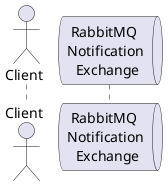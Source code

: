 @startuml location-sequence

actor "Client" as client
queue "RabbitMQ \n Notification \n Exchange" as rabbitmq

@enduml